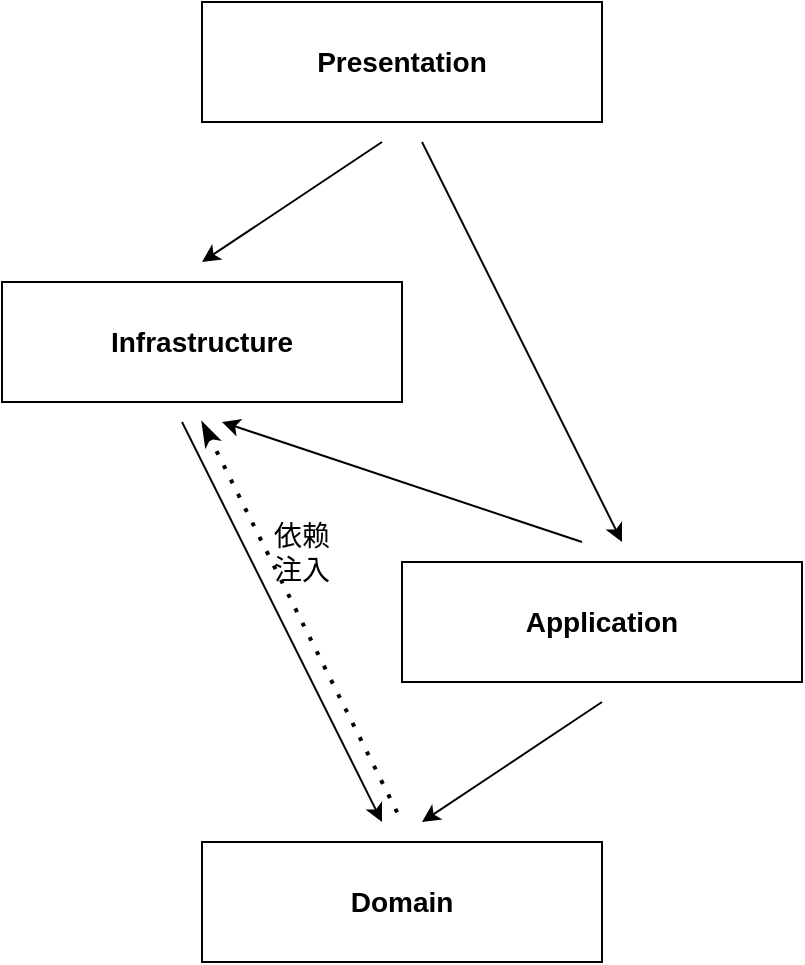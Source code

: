 <mxfile version="16.5.6" type="github">
  <diagram id="cqMo-ccGynq_X2jP2Hma" name="第 1 页">
    <mxGraphModel dx="2062" dy="1066" grid="1" gridSize="10" guides="1" tooltips="1" connect="1" arrows="1" fold="1" page="0" pageScale="1" pageWidth="827" pageHeight="1169" math="0" shadow="0">
      <root>
        <mxCell id="0" />
        <mxCell id="1" parent="0" />
        <mxCell id="MAw-q7y3RjUlhcZji96_-2" value="Presentation" style="rounded=0;whiteSpace=wrap;html=1;fontSize=14;fontStyle=1" vertex="1" parent="1">
          <mxGeometry x="120" y="280" width="200" height="60" as="geometry" />
        </mxCell>
        <mxCell id="MAw-q7y3RjUlhcZji96_-7" value="Infrastructure" style="rounded=0;whiteSpace=wrap;html=1;fontSize=14;fontStyle=1" vertex="1" parent="1">
          <mxGeometry x="20" y="420" width="200" height="60" as="geometry" />
        </mxCell>
        <mxCell id="MAw-q7y3RjUlhcZji96_-8" value="Application" style="rounded=0;whiteSpace=wrap;html=1;fontSize=14;fontStyle=1" vertex="1" parent="1">
          <mxGeometry x="220" y="560" width="200" height="60" as="geometry" />
        </mxCell>
        <mxCell id="MAw-q7y3RjUlhcZji96_-9" value="Domain" style="rounded=0;whiteSpace=wrap;html=1;fontSize=14;fontStyle=1" vertex="1" parent="1">
          <mxGeometry x="120" y="700" width="200" height="60" as="geometry" />
        </mxCell>
        <mxCell id="MAw-q7y3RjUlhcZji96_-13" value="" style="endArrow=classic;html=1;rounded=0;fontSize=14;" edge="1" parent="1">
          <mxGeometry width="50" height="50" relative="1" as="geometry">
            <mxPoint x="210" y="350" as="sourcePoint" />
            <mxPoint x="120" y="410" as="targetPoint" />
          </mxGeometry>
        </mxCell>
        <mxCell id="MAw-q7y3RjUlhcZji96_-14" value="" style="endArrow=classic;html=1;rounded=0;fontSize=14;" edge="1" parent="1">
          <mxGeometry width="50" height="50" relative="1" as="geometry">
            <mxPoint x="320" y="630" as="sourcePoint" />
            <mxPoint x="230" y="690" as="targetPoint" />
          </mxGeometry>
        </mxCell>
        <mxCell id="MAw-q7y3RjUlhcZji96_-15" value="" style="endArrow=classic;html=1;rounded=0;fontSize=14;" edge="1" parent="1">
          <mxGeometry width="50" height="50" relative="1" as="geometry">
            <mxPoint x="230" y="350" as="sourcePoint" />
            <mxPoint x="330" y="550" as="targetPoint" />
          </mxGeometry>
        </mxCell>
        <mxCell id="MAw-q7y3RjUlhcZji96_-17" value="" style="endArrow=classic;html=1;rounded=0;fontSize=14;" edge="1" parent="1">
          <mxGeometry width="50" height="50" relative="1" as="geometry">
            <mxPoint x="310" y="550" as="sourcePoint" />
            <mxPoint x="130" y="490" as="targetPoint" />
          </mxGeometry>
        </mxCell>
        <mxCell id="MAw-q7y3RjUlhcZji96_-18" value="" style="endArrow=classic;html=1;rounded=0;fontSize=14;" edge="1" parent="1">
          <mxGeometry width="50" height="50" relative="1" as="geometry">
            <mxPoint x="110" y="490" as="sourcePoint" />
            <mxPoint x="210" y="690" as="targetPoint" />
          </mxGeometry>
        </mxCell>
        <mxCell id="MAw-q7y3RjUlhcZji96_-19" value="" style="endArrow=none;dashed=1;html=1;dashPattern=1 3;strokeWidth=2;rounded=0;fontSize=14;startArrow=classicThin;startFill=1;" edge="1" parent="1">
          <mxGeometry width="50" height="50" relative="1" as="geometry">
            <mxPoint x="120" y="490" as="sourcePoint" />
            <mxPoint x="220" y="690" as="targetPoint" />
          </mxGeometry>
        </mxCell>
        <mxCell id="MAw-q7y3RjUlhcZji96_-21" value="依赖注入" style="text;html=1;strokeColor=none;fillColor=none;align=center;verticalAlign=middle;whiteSpace=wrap;rounded=0;fontSize=14;" vertex="1" parent="1">
          <mxGeometry x="150" y="540" width="40" height="30" as="geometry" />
        </mxCell>
      </root>
    </mxGraphModel>
  </diagram>
</mxfile>

